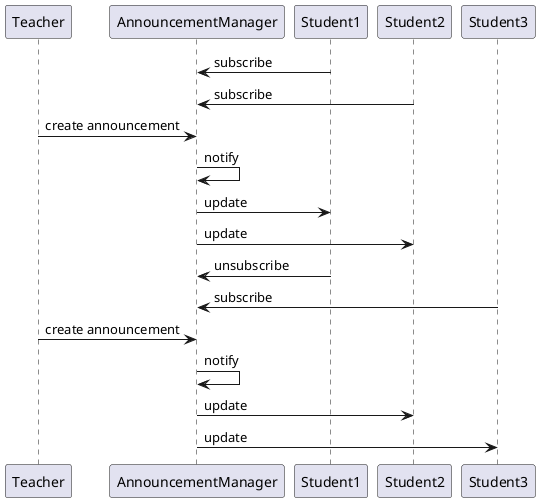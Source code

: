 @startuml
participant Teacher
participant AnnouncementManager
participant Student1
participant Student2
participant Student3

AnnouncementManager<-Student1:subscribe
AnnouncementManager<-Student2:subscribe
Teacher->AnnouncementManager:create announcement
AnnouncementManager->AnnouncementManager:notify
AnnouncementManager->Student1:update
AnnouncementManager->Student2:update
AnnouncementManager<-Student1:unsubscribe
AnnouncementManager<-Student3:subscribe
Teacher->AnnouncementManager:create announcement
AnnouncementManager->AnnouncementManager:notify
AnnouncementManager->Student2:update
AnnouncementManager->Student3:update

'Bob->Charlie:m2
'note over Alice, Charlie: Old method for note over all part. with:\n ""note over //FirstPart, LastPart//"".
'note across: New method with:\n""note across""
'Bob->Alice
'hnote across:Note across all part.
@enduml

